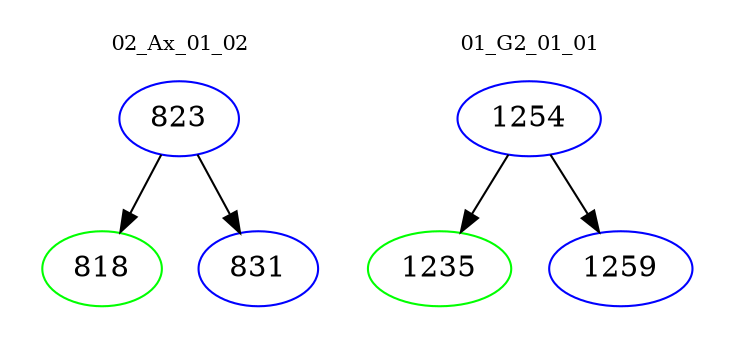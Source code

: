 digraph{
subgraph cluster_0 {
color = white
label = "02_Ax_01_02";
fontsize=10;
T0_823 [label="823", color="blue"]
T0_823 -> T0_818 [color="black"]
T0_818 [label="818", color="green"]
T0_823 -> T0_831 [color="black"]
T0_831 [label="831", color="blue"]
}
subgraph cluster_1 {
color = white
label = "01_G2_01_01";
fontsize=10;
T1_1254 [label="1254", color="blue"]
T1_1254 -> T1_1235 [color="black"]
T1_1235 [label="1235", color="green"]
T1_1254 -> T1_1259 [color="black"]
T1_1259 [label="1259", color="blue"]
}
}
